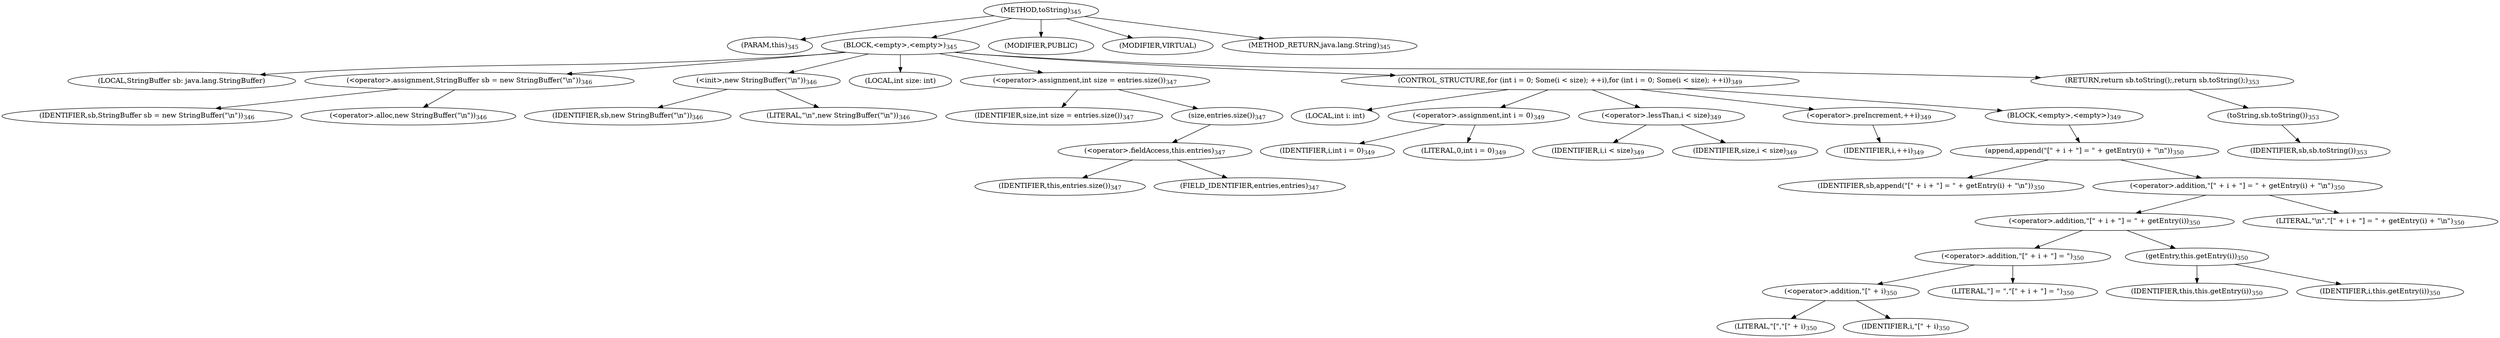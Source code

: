 digraph "toString" {  
"676" [label = <(METHOD,toString)<SUB>345</SUB>> ]
"10" [label = <(PARAM,this)<SUB>345</SUB>> ]
"677" [label = <(BLOCK,&lt;empty&gt;,&lt;empty&gt;)<SUB>345</SUB>> ]
"8" [label = <(LOCAL,StringBuffer sb: java.lang.StringBuffer)> ]
"678" [label = <(&lt;operator&gt;.assignment,StringBuffer sb = new StringBuffer(&quot;\n&quot;))<SUB>346</SUB>> ]
"679" [label = <(IDENTIFIER,sb,StringBuffer sb = new StringBuffer(&quot;\n&quot;))<SUB>346</SUB>> ]
"680" [label = <(&lt;operator&gt;.alloc,new StringBuffer(&quot;\n&quot;))<SUB>346</SUB>> ]
"681" [label = <(&lt;init&gt;,new StringBuffer(&quot;\n&quot;))<SUB>346</SUB>> ]
"7" [label = <(IDENTIFIER,sb,new StringBuffer(&quot;\n&quot;))<SUB>346</SUB>> ]
"682" [label = <(LITERAL,&quot;\n&quot;,new StringBuffer(&quot;\n&quot;))<SUB>346</SUB>> ]
"683" [label = <(LOCAL,int size: int)> ]
"684" [label = <(&lt;operator&gt;.assignment,int size = entries.size())<SUB>347</SUB>> ]
"685" [label = <(IDENTIFIER,size,int size = entries.size())<SUB>347</SUB>> ]
"686" [label = <(size,entries.size())<SUB>347</SUB>> ]
"687" [label = <(&lt;operator&gt;.fieldAccess,this.entries)<SUB>347</SUB>> ]
"688" [label = <(IDENTIFIER,this,entries.size())<SUB>347</SUB>> ]
"689" [label = <(FIELD_IDENTIFIER,entries,entries)<SUB>347</SUB>> ]
"690" [label = <(CONTROL_STRUCTURE,for (int i = 0; Some(i &lt; size); ++i),for (int i = 0; Some(i &lt; size); ++i))<SUB>349</SUB>> ]
"691" [label = <(LOCAL,int i: int)> ]
"692" [label = <(&lt;operator&gt;.assignment,int i = 0)<SUB>349</SUB>> ]
"693" [label = <(IDENTIFIER,i,int i = 0)<SUB>349</SUB>> ]
"694" [label = <(LITERAL,0,int i = 0)<SUB>349</SUB>> ]
"695" [label = <(&lt;operator&gt;.lessThan,i &lt; size)<SUB>349</SUB>> ]
"696" [label = <(IDENTIFIER,i,i &lt; size)<SUB>349</SUB>> ]
"697" [label = <(IDENTIFIER,size,i &lt; size)<SUB>349</SUB>> ]
"698" [label = <(&lt;operator&gt;.preIncrement,++i)<SUB>349</SUB>> ]
"699" [label = <(IDENTIFIER,i,++i)<SUB>349</SUB>> ]
"700" [label = <(BLOCK,&lt;empty&gt;,&lt;empty&gt;)<SUB>349</SUB>> ]
"701" [label = <(append,append(&quot;[&quot; + i + &quot;] = &quot; + getEntry(i) + &quot;\n&quot;))<SUB>350</SUB>> ]
"702" [label = <(IDENTIFIER,sb,append(&quot;[&quot; + i + &quot;] = &quot; + getEntry(i) + &quot;\n&quot;))<SUB>350</SUB>> ]
"703" [label = <(&lt;operator&gt;.addition,&quot;[&quot; + i + &quot;] = &quot; + getEntry(i) + &quot;\n&quot;)<SUB>350</SUB>> ]
"704" [label = <(&lt;operator&gt;.addition,&quot;[&quot; + i + &quot;] = &quot; + getEntry(i))<SUB>350</SUB>> ]
"705" [label = <(&lt;operator&gt;.addition,&quot;[&quot; + i + &quot;] = &quot;)<SUB>350</SUB>> ]
"706" [label = <(&lt;operator&gt;.addition,&quot;[&quot; + i)<SUB>350</SUB>> ]
"707" [label = <(LITERAL,&quot;[&quot;,&quot;[&quot; + i)<SUB>350</SUB>> ]
"708" [label = <(IDENTIFIER,i,&quot;[&quot; + i)<SUB>350</SUB>> ]
"709" [label = <(LITERAL,&quot;] = &quot;,&quot;[&quot; + i + &quot;] = &quot;)<SUB>350</SUB>> ]
"710" [label = <(getEntry,this.getEntry(i))<SUB>350</SUB>> ]
"9" [label = <(IDENTIFIER,this,this.getEntry(i))<SUB>350</SUB>> ]
"711" [label = <(IDENTIFIER,i,this.getEntry(i))<SUB>350</SUB>> ]
"712" [label = <(LITERAL,&quot;\n&quot;,&quot;[&quot; + i + &quot;] = &quot; + getEntry(i) + &quot;\n&quot;)<SUB>350</SUB>> ]
"713" [label = <(RETURN,return sb.toString();,return sb.toString();)<SUB>353</SUB>> ]
"714" [label = <(toString,sb.toString())<SUB>353</SUB>> ]
"715" [label = <(IDENTIFIER,sb,sb.toString())<SUB>353</SUB>> ]
"716" [label = <(MODIFIER,PUBLIC)> ]
"717" [label = <(MODIFIER,VIRTUAL)> ]
"718" [label = <(METHOD_RETURN,java.lang.String)<SUB>345</SUB>> ]
  "676" -> "10" 
  "676" -> "677" 
  "676" -> "716" 
  "676" -> "717" 
  "676" -> "718" 
  "677" -> "8" 
  "677" -> "678" 
  "677" -> "681" 
  "677" -> "683" 
  "677" -> "684" 
  "677" -> "690" 
  "677" -> "713" 
  "678" -> "679" 
  "678" -> "680" 
  "681" -> "7" 
  "681" -> "682" 
  "684" -> "685" 
  "684" -> "686" 
  "686" -> "687" 
  "687" -> "688" 
  "687" -> "689" 
  "690" -> "691" 
  "690" -> "692" 
  "690" -> "695" 
  "690" -> "698" 
  "690" -> "700" 
  "692" -> "693" 
  "692" -> "694" 
  "695" -> "696" 
  "695" -> "697" 
  "698" -> "699" 
  "700" -> "701" 
  "701" -> "702" 
  "701" -> "703" 
  "703" -> "704" 
  "703" -> "712" 
  "704" -> "705" 
  "704" -> "710" 
  "705" -> "706" 
  "705" -> "709" 
  "706" -> "707" 
  "706" -> "708" 
  "710" -> "9" 
  "710" -> "711" 
  "713" -> "714" 
  "714" -> "715" 
}
